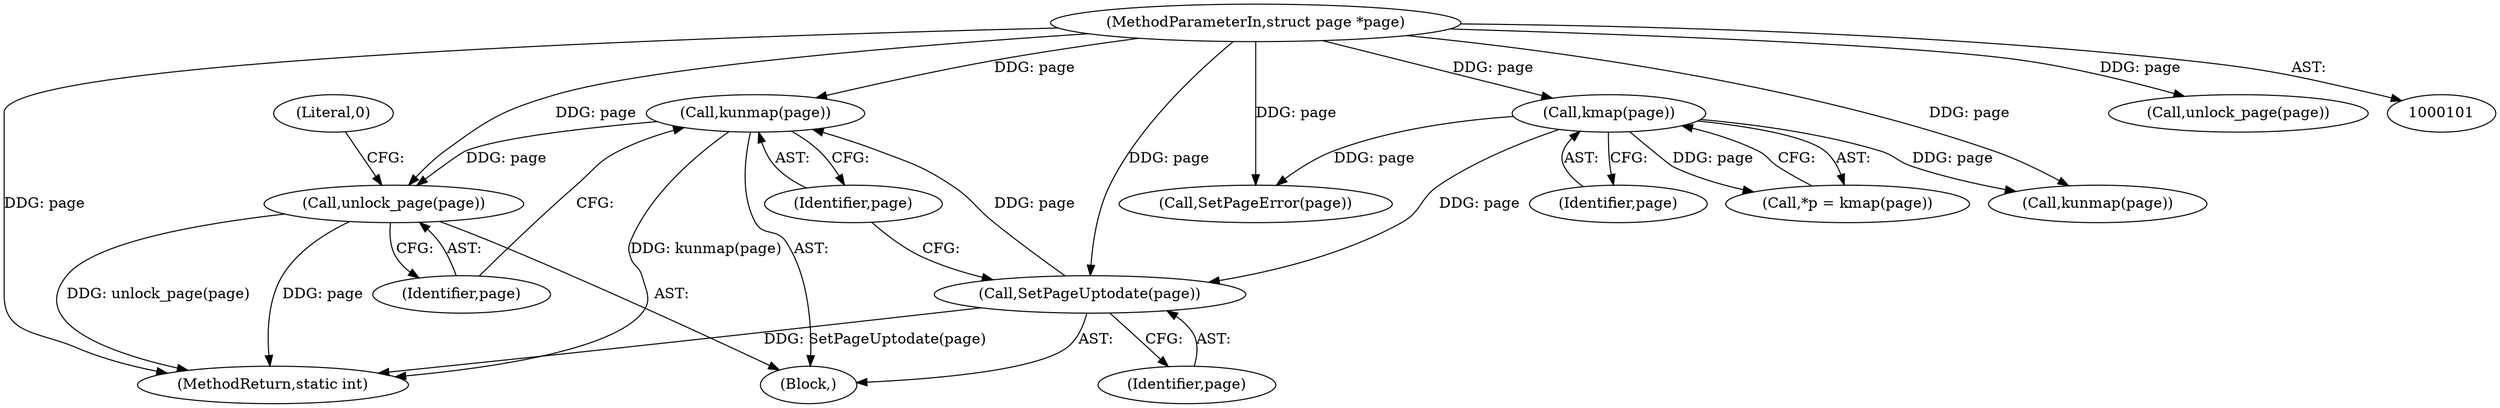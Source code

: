 digraph "0_linux_0e5cc9a40ada6046e6bc3bdfcd0c0d7e4b706b14_2@pointer" {
"1000221" [label="(Call,kunmap(page))"];
"1000219" [label="(Call,SetPageUptodate(page))"];
"1000122" [label="(Call,kmap(page))"];
"1000103" [label="(MethodParameterIn,struct page *page)"];
"1000223" [label="(Call,unlock_page(page))"];
"1000224" [label="(Identifier,page)"];
"1000123" [label="(Identifier,page)"];
"1000223" [label="(Call,unlock_page(page))"];
"1000104" [label="(Block,)"];
"1000122" [label="(Call,kmap(page))"];
"1000120" [label="(Call,*p = kmap(page))"];
"1000103" [label="(MethodParameterIn,struct page *page)"];
"1000233" [label="(Call,SetPageError(page))"];
"1000221" [label="(Call,kunmap(page))"];
"1000236" [label="(Call,kunmap(page))"];
"1000242" [label="(MethodReturn,static int)"];
"1000219" [label="(Call,SetPageUptodate(page))"];
"1000220" [label="(Identifier,page)"];
"1000222" [label="(Identifier,page)"];
"1000238" [label="(Call,unlock_page(page))"];
"1000226" [label="(Literal,0)"];
"1000221" -> "1000104"  [label="AST: "];
"1000221" -> "1000222"  [label="CFG: "];
"1000222" -> "1000221"  [label="AST: "];
"1000224" -> "1000221"  [label="CFG: "];
"1000221" -> "1000242"  [label="DDG: kunmap(page)"];
"1000219" -> "1000221"  [label="DDG: page"];
"1000103" -> "1000221"  [label="DDG: page"];
"1000221" -> "1000223"  [label="DDG: page"];
"1000219" -> "1000104"  [label="AST: "];
"1000219" -> "1000220"  [label="CFG: "];
"1000220" -> "1000219"  [label="AST: "];
"1000222" -> "1000219"  [label="CFG: "];
"1000219" -> "1000242"  [label="DDG: SetPageUptodate(page)"];
"1000122" -> "1000219"  [label="DDG: page"];
"1000103" -> "1000219"  [label="DDG: page"];
"1000122" -> "1000120"  [label="AST: "];
"1000122" -> "1000123"  [label="CFG: "];
"1000123" -> "1000122"  [label="AST: "];
"1000120" -> "1000122"  [label="CFG: "];
"1000122" -> "1000120"  [label="DDG: page"];
"1000103" -> "1000122"  [label="DDG: page"];
"1000122" -> "1000233"  [label="DDG: page"];
"1000122" -> "1000236"  [label="DDG: page"];
"1000103" -> "1000101"  [label="AST: "];
"1000103" -> "1000242"  [label="DDG: page"];
"1000103" -> "1000223"  [label="DDG: page"];
"1000103" -> "1000233"  [label="DDG: page"];
"1000103" -> "1000236"  [label="DDG: page"];
"1000103" -> "1000238"  [label="DDG: page"];
"1000223" -> "1000104"  [label="AST: "];
"1000223" -> "1000224"  [label="CFG: "];
"1000224" -> "1000223"  [label="AST: "];
"1000226" -> "1000223"  [label="CFG: "];
"1000223" -> "1000242"  [label="DDG: unlock_page(page)"];
"1000223" -> "1000242"  [label="DDG: page"];
}
